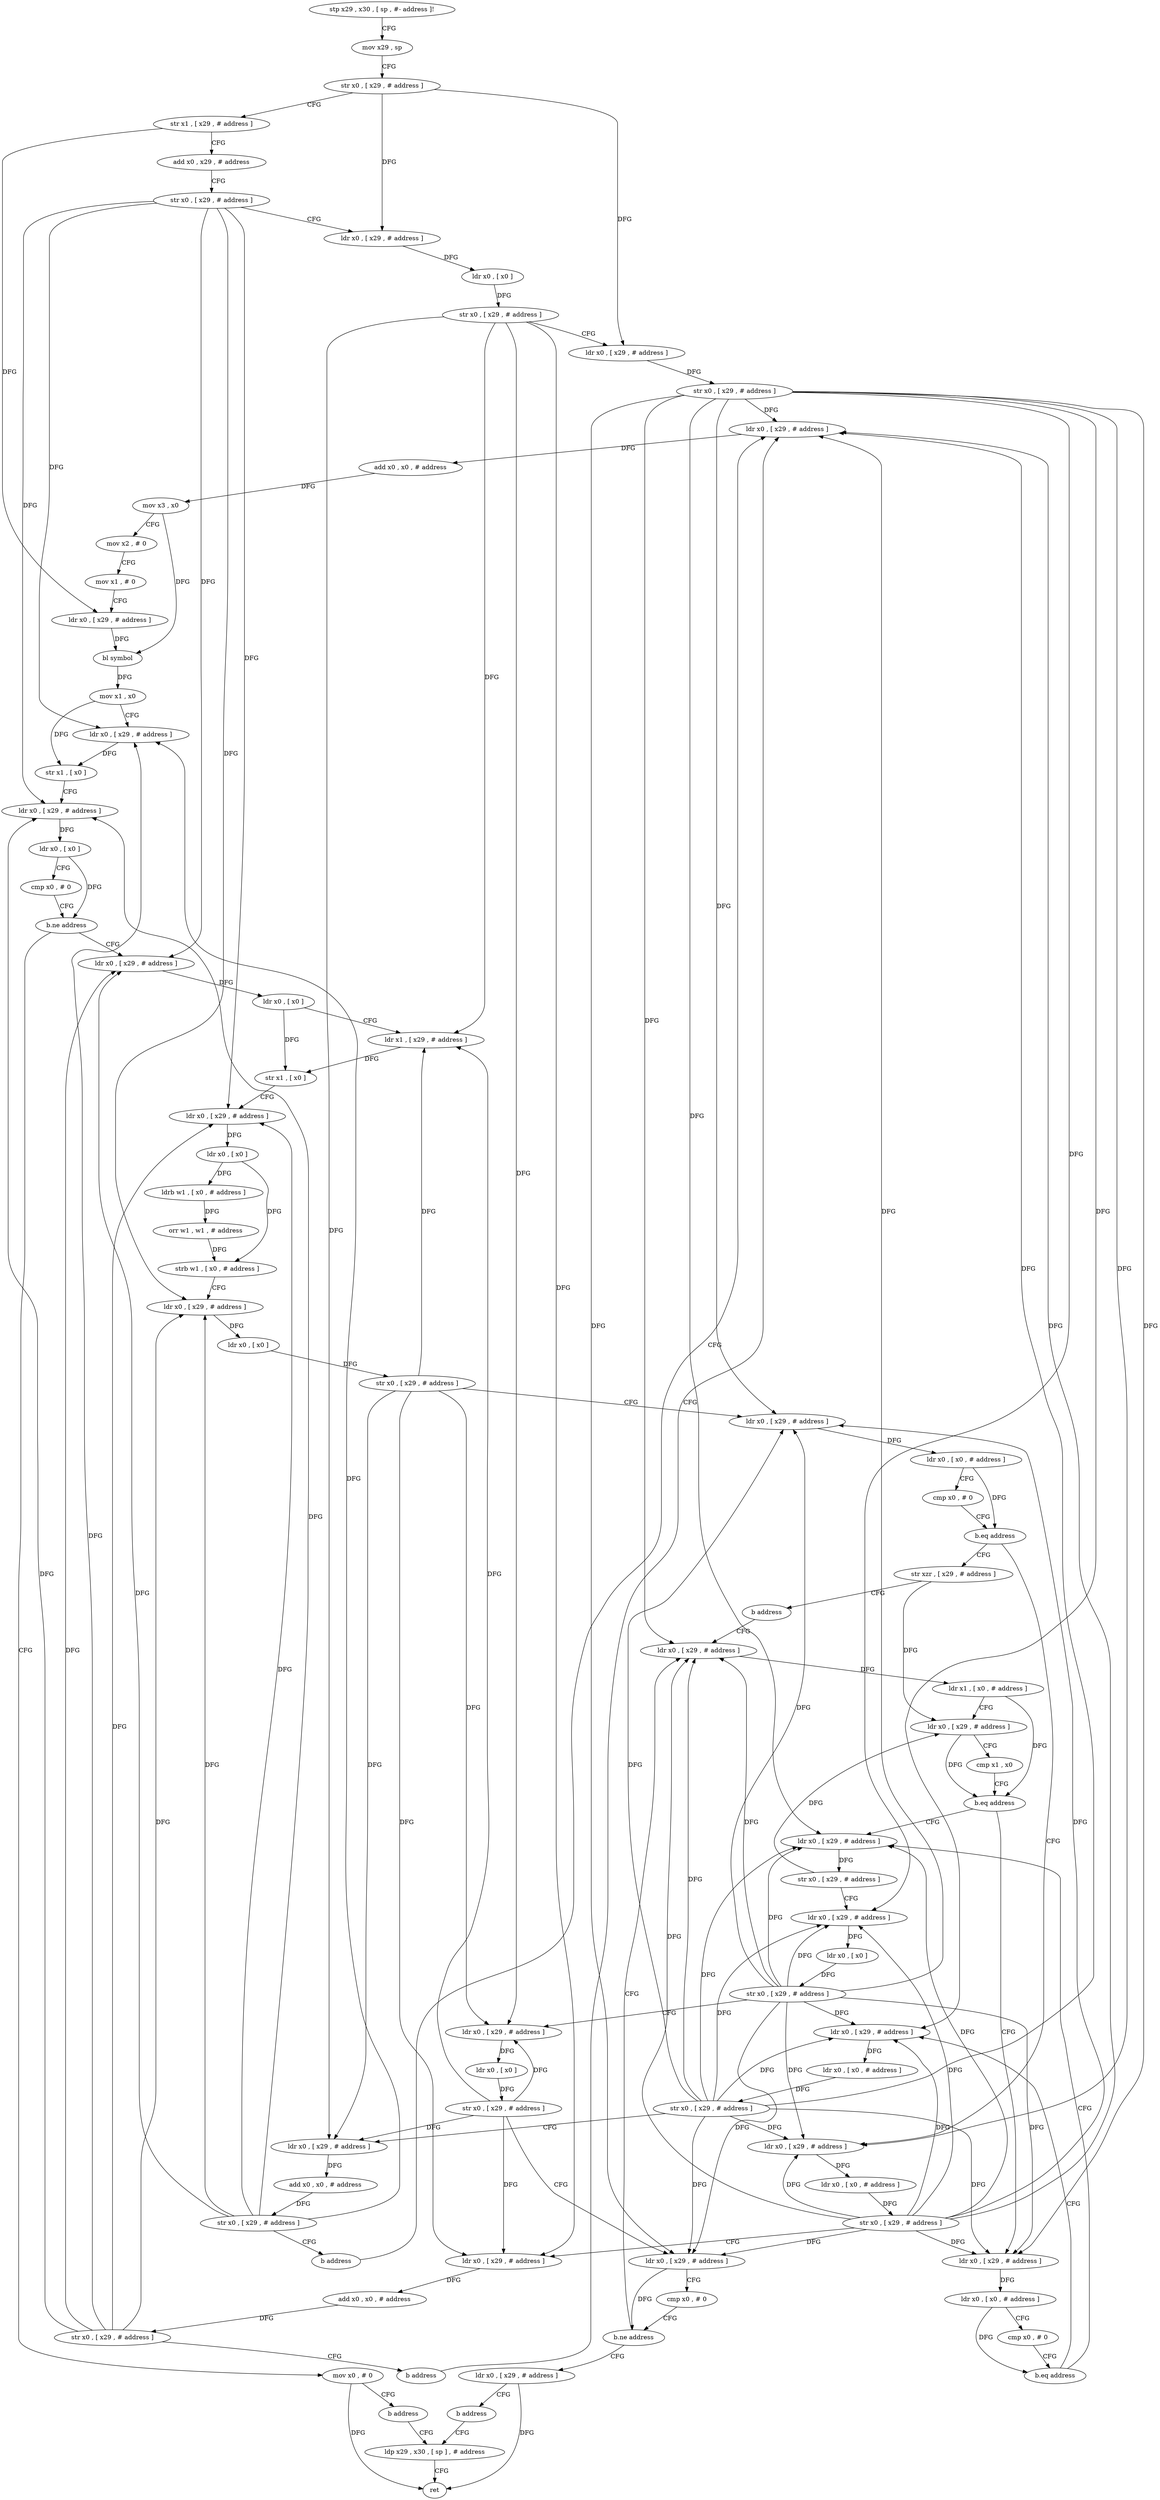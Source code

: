 digraph "func" {
"4437356" [label = "stp x29 , x30 , [ sp , #- address ]!" ]
"4437360" [label = "mov x29 , sp" ]
"4437364" [label = "str x0 , [ x29 , # address ]" ]
"4437368" [label = "str x1 , [ x29 , # address ]" ]
"4437372" [label = "add x0 , x29 , # address" ]
"4437376" [label = "str x0 , [ x29 , # address ]" ]
"4437380" [label = "ldr x0 , [ x29 , # address ]" ]
"4437384" [label = "ldr x0 , [ x0 ]" ]
"4437388" [label = "str x0 , [ x29 , # address ]" ]
"4437392" [label = "ldr x0 , [ x29 , # address ]" ]
"4437396" [label = "str x0 , [ x29 , # address ]" ]
"4437400" [label = "ldr x0 , [ x29 , # address ]" ]
"4437464" [label = "ldr x0 , [ x29 , # address ]" ]
"4437468" [label = "ldr x0 , [ x0 ]" ]
"4437472" [label = "ldr x1 , [ x29 , # address ]" ]
"4437476" [label = "str x1 , [ x0 ]" ]
"4437480" [label = "ldr x0 , [ x29 , # address ]" ]
"4437484" [label = "ldr x0 , [ x0 ]" ]
"4437488" [label = "ldrb w1 , [ x0 , # address ]" ]
"4437492" [label = "orr w1 , w1 , # address" ]
"4437496" [label = "strb w1 , [ x0 , # address ]" ]
"4437500" [label = "ldr x0 , [ x29 , # address ]" ]
"4437504" [label = "ldr x0 , [ x0 ]" ]
"4437508" [label = "str x0 , [ x29 , # address ]" ]
"4437512" [label = "ldr x0 , [ x29 , # address ]" ]
"4437516" [label = "ldr x0 , [ x0 , # address ]" ]
"4437520" [label = "cmp x0 , # 0" ]
"4437524" [label = "b.eq address" ]
"4437556" [label = "str xzr , [ x29 , # address ]" ]
"4437528" [label = "ldr x0 , [ x29 , # address ]" ]
"4437456" [label = "mov x0 , # 0" ]
"4437460" [label = "b address" ]
"4437680" [label = "ldp x29 , x30 , [ sp ] , # address" ]
"4437560" [label = "b address" ]
"4437616" [label = "ldr x0 , [ x29 , # address ]" ]
"4437532" [label = "ldr x0 , [ x0 , # address ]" ]
"4437536" [label = "str x0 , [ x29 , # address ]" ]
"4437540" [label = "ldr x0 , [ x29 , # address ]" ]
"4437544" [label = "add x0 , x0 , # address" ]
"4437548" [label = "str x0 , [ x29 , # address ]" ]
"4437552" [label = "b address" ]
"4437684" [label = "ret" ]
"4437620" [label = "ldr x1 , [ x0 , # address ]" ]
"4437624" [label = "ldr x0 , [ x29 , # address ]" ]
"4437628" [label = "cmp x1 , x0" ]
"4437632" [label = "b.eq address" ]
"4437564" [label = "ldr x0 , [ x29 , # address ]" ]
"4437636" [label = "ldr x0 , [ x29 , # address ]" ]
"4437404" [label = "add x0 , x0 , # address" ]
"4437408" [label = "mov x3 , x0" ]
"4437412" [label = "mov x2 , # 0" ]
"4437416" [label = "mov x1 , # 0" ]
"4437420" [label = "ldr x0 , [ x29 , # address ]" ]
"4437424" [label = "bl symbol" ]
"4437428" [label = "mov x1 , x0" ]
"4437432" [label = "ldr x0 , [ x29 , # address ]" ]
"4437436" [label = "str x1 , [ x0 ]" ]
"4437440" [label = "ldr x0 , [ x29 , # address ]" ]
"4437444" [label = "ldr x0 , [ x0 ]" ]
"4437448" [label = "cmp x0 , # 0" ]
"4437452" [label = "b.ne address" ]
"4437568" [label = "str x0 , [ x29 , # address ]" ]
"4437572" [label = "ldr x0 , [ x29 , # address ]" ]
"4437576" [label = "ldr x0 , [ x0 ]" ]
"4437580" [label = "str x0 , [ x29 , # address ]" ]
"4437584" [label = "ldr x0 , [ x29 , # address ]" ]
"4437588" [label = "ldr x0 , [ x0 ]" ]
"4437592" [label = "str x0 , [ x29 , # address ]" ]
"4437596" [label = "ldr x0 , [ x29 , # address ]" ]
"4437600" [label = "cmp x0 , # 0" ]
"4437604" [label = "b.ne address" ]
"4437608" [label = "ldr x0 , [ x29 , # address ]" ]
"4437640" [label = "ldr x0 , [ x0 , # address ]" ]
"4437644" [label = "cmp x0 , # 0" ]
"4437648" [label = "b.eq address" ]
"4437652" [label = "ldr x0 , [ x29 , # address ]" ]
"4437612" [label = "b address" ]
"4437656" [label = "ldr x0 , [ x0 , # address ]" ]
"4437660" [label = "str x0 , [ x29 , # address ]" ]
"4437664" [label = "ldr x0 , [ x29 , # address ]" ]
"4437668" [label = "add x0 , x0 , # address" ]
"4437672" [label = "str x0 , [ x29 , # address ]" ]
"4437676" [label = "b address" ]
"4437356" -> "4437360" [ label = "CFG" ]
"4437360" -> "4437364" [ label = "CFG" ]
"4437364" -> "4437368" [ label = "CFG" ]
"4437364" -> "4437380" [ label = "DFG" ]
"4437364" -> "4437392" [ label = "DFG" ]
"4437368" -> "4437372" [ label = "CFG" ]
"4437368" -> "4437420" [ label = "DFG" ]
"4437372" -> "4437376" [ label = "CFG" ]
"4437376" -> "4437380" [ label = "CFG" ]
"4437376" -> "4437432" [ label = "DFG" ]
"4437376" -> "4437440" [ label = "DFG" ]
"4437376" -> "4437464" [ label = "DFG" ]
"4437376" -> "4437480" [ label = "DFG" ]
"4437376" -> "4437500" [ label = "DFG" ]
"4437380" -> "4437384" [ label = "DFG" ]
"4437384" -> "4437388" [ label = "DFG" ]
"4437388" -> "4437392" [ label = "CFG" ]
"4437388" -> "4437472" [ label = "DFG" ]
"4437388" -> "4437540" [ label = "DFG" ]
"4437388" -> "4437584" [ label = "DFG" ]
"4437388" -> "4437664" [ label = "DFG" ]
"4437392" -> "4437396" [ label = "DFG" ]
"4437396" -> "4437400" [ label = "DFG" ]
"4437396" -> "4437512" [ label = "DFG" ]
"4437396" -> "4437528" [ label = "DFG" ]
"4437396" -> "4437616" [ label = "DFG" ]
"4437396" -> "4437564" [ label = "DFG" ]
"4437396" -> "4437572" [ label = "DFG" ]
"4437396" -> "4437596" [ label = "DFG" ]
"4437396" -> "4437636" [ label = "DFG" ]
"4437396" -> "4437652" [ label = "DFG" ]
"4437400" -> "4437404" [ label = "DFG" ]
"4437464" -> "4437468" [ label = "DFG" ]
"4437468" -> "4437472" [ label = "CFG" ]
"4437468" -> "4437476" [ label = "DFG" ]
"4437472" -> "4437476" [ label = "DFG" ]
"4437476" -> "4437480" [ label = "CFG" ]
"4437480" -> "4437484" [ label = "DFG" ]
"4437484" -> "4437488" [ label = "DFG" ]
"4437484" -> "4437496" [ label = "DFG" ]
"4437488" -> "4437492" [ label = "DFG" ]
"4437492" -> "4437496" [ label = "DFG" ]
"4437496" -> "4437500" [ label = "CFG" ]
"4437500" -> "4437504" [ label = "DFG" ]
"4437504" -> "4437508" [ label = "DFG" ]
"4437508" -> "4437512" [ label = "CFG" ]
"4437508" -> "4437472" [ label = "DFG" ]
"4437508" -> "4437540" [ label = "DFG" ]
"4437508" -> "4437584" [ label = "DFG" ]
"4437508" -> "4437664" [ label = "DFG" ]
"4437512" -> "4437516" [ label = "DFG" ]
"4437516" -> "4437520" [ label = "CFG" ]
"4437516" -> "4437524" [ label = "DFG" ]
"4437520" -> "4437524" [ label = "CFG" ]
"4437524" -> "4437556" [ label = "CFG" ]
"4437524" -> "4437528" [ label = "CFG" ]
"4437556" -> "4437560" [ label = "CFG" ]
"4437556" -> "4437624" [ label = "DFG" ]
"4437528" -> "4437532" [ label = "DFG" ]
"4437456" -> "4437460" [ label = "CFG" ]
"4437456" -> "4437684" [ label = "DFG" ]
"4437460" -> "4437680" [ label = "CFG" ]
"4437680" -> "4437684" [ label = "CFG" ]
"4437560" -> "4437616" [ label = "CFG" ]
"4437616" -> "4437620" [ label = "DFG" ]
"4437532" -> "4437536" [ label = "DFG" ]
"4437536" -> "4437540" [ label = "CFG" ]
"4437536" -> "4437400" [ label = "DFG" ]
"4437536" -> "4437512" [ label = "DFG" ]
"4437536" -> "4437528" [ label = "DFG" ]
"4437536" -> "4437616" [ label = "DFG" ]
"4437536" -> "4437564" [ label = "DFG" ]
"4437536" -> "4437572" [ label = "DFG" ]
"4437536" -> "4437596" [ label = "DFG" ]
"4437536" -> "4437636" [ label = "DFG" ]
"4437536" -> "4437652" [ label = "DFG" ]
"4437540" -> "4437544" [ label = "DFG" ]
"4437544" -> "4437548" [ label = "DFG" ]
"4437548" -> "4437552" [ label = "CFG" ]
"4437548" -> "4437432" [ label = "DFG" ]
"4437548" -> "4437440" [ label = "DFG" ]
"4437548" -> "4437464" [ label = "DFG" ]
"4437548" -> "4437480" [ label = "DFG" ]
"4437548" -> "4437500" [ label = "DFG" ]
"4437552" -> "4437400" [ label = "CFG" ]
"4437620" -> "4437624" [ label = "CFG" ]
"4437620" -> "4437632" [ label = "DFG" ]
"4437624" -> "4437628" [ label = "CFG" ]
"4437624" -> "4437632" [ label = "DFG" ]
"4437628" -> "4437632" [ label = "CFG" ]
"4437632" -> "4437564" [ label = "CFG" ]
"4437632" -> "4437636" [ label = "CFG" ]
"4437564" -> "4437568" [ label = "DFG" ]
"4437636" -> "4437640" [ label = "DFG" ]
"4437404" -> "4437408" [ label = "DFG" ]
"4437408" -> "4437412" [ label = "CFG" ]
"4437408" -> "4437424" [ label = "DFG" ]
"4437412" -> "4437416" [ label = "CFG" ]
"4437416" -> "4437420" [ label = "CFG" ]
"4437420" -> "4437424" [ label = "DFG" ]
"4437424" -> "4437428" [ label = "DFG" ]
"4437428" -> "4437432" [ label = "CFG" ]
"4437428" -> "4437436" [ label = "DFG" ]
"4437432" -> "4437436" [ label = "DFG" ]
"4437436" -> "4437440" [ label = "CFG" ]
"4437440" -> "4437444" [ label = "DFG" ]
"4437444" -> "4437448" [ label = "CFG" ]
"4437444" -> "4437452" [ label = "DFG" ]
"4437448" -> "4437452" [ label = "CFG" ]
"4437452" -> "4437464" [ label = "CFG" ]
"4437452" -> "4437456" [ label = "CFG" ]
"4437568" -> "4437572" [ label = "CFG" ]
"4437568" -> "4437624" [ label = "DFG" ]
"4437572" -> "4437576" [ label = "DFG" ]
"4437576" -> "4437580" [ label = "DFG" ]
"4437580" -> "4437584" [ label = "CFG" ]
"4437580" -> "4437400" [ label = "DFG" ]
"4437580" -> "4437512" [ label = "DFG" ]
"4437580" -> "4437528" [ label = "DFG" ]
"4437580" -> "4437616" [ label = "DFG" ]
"4437580" -> "4437564" [ label = "DFG" ]
"4437580" -> "4437572" [ label = "DFG" ]
"4437580" -> "4437596" [ label = "DFG" ]
"4437580" -> "4437636" [ label = "DFG" ]
"4437580" -> "4437652" [ label = "DFG" ]
"4437584" -> "4437588" [ label = "DFG" ]
"4437588" -> "4437592" [ label = "DFG" ]
"4437592" -> "4437596" [ label = "CFG" ]
"4437592" -> "4437472" [ label = "DFG" ]
"4437592" -> "4437540" [ label = "DFG" ]
"4437592" -> "4437584" [ label = "DFG" ]
"4437592" -> "4437664" [ label = "DFG" ]
"4437596" -> "4437600" [ label = "CFG" ]
"4437596" -> "4437604" [ label = "DFG" ]
"4437600" -> "4437604" [ label = "CFG" ]
"4437604" -> "4437616" [ label = "CFG" ]
"4437604" -> "4437608" [ label = "CFG" ]
"4437608" -> "4437612" [ label = "CFG" ]
"4437608" -> "4437684" [ label = "DFG" ]
"4437640" -> "4437644" [ label = "CFG" ]
"4437640" -> "4437648" [ label = "DFG" ]
"4437644" -> "4437648" [ label = "CFG" ]
"4437648" -> "4437564" [ label = "CFG" ]
"4437648" -> "4437652" [ label = "CFG" ]
"4437652" -> "4437656" [ label = "DFG" ]
"4437612" -> "4437680" [ label = "CFG" ]
"4437656" -> "4437660" [ label = "DFG" ]
"4437660" -> "4437664" [ label = "CFG" ]
"4437660" -> "4437400" [ label = "DFG" ]
"4437660" -> "4437512" [ label = "DFG" ]
"4437660" -> "4437528" [ label = "DFG" ]
"4437660" -> "4437616" [ label = "DFG" ]
"4437660" -> "4437564" [ label = "DFG" ]
"4437660" -> "4437572" [ label = "DFG" ]
"4437660" -> "4437596" [ label = "DFG" ]
"4437660" -> "4437636" [ label = "DFG" ]
"4437660" -> "4437652" [ label = "DFG" ]
"4437664" -> "4437668" [ label = "DFG" ]
"4437668" -> "4437672" [ label = "DFG" ]
"4437672" -> "4437676" [ label = "CFG" ]
"4437672" -> "4437432" [ label = "DFG" ]
"4437672" -> "4437440" [ label = "DFG" ]
"4437672" -> "4437464" [ label = "DFG" ]
"4437672" -> "4437480" [ label = "DFG" ]
"4437672" -> "4437500" [ label = "DFG" ]
"4437676" -> "4437400" [ label = "CFG" ]
}
